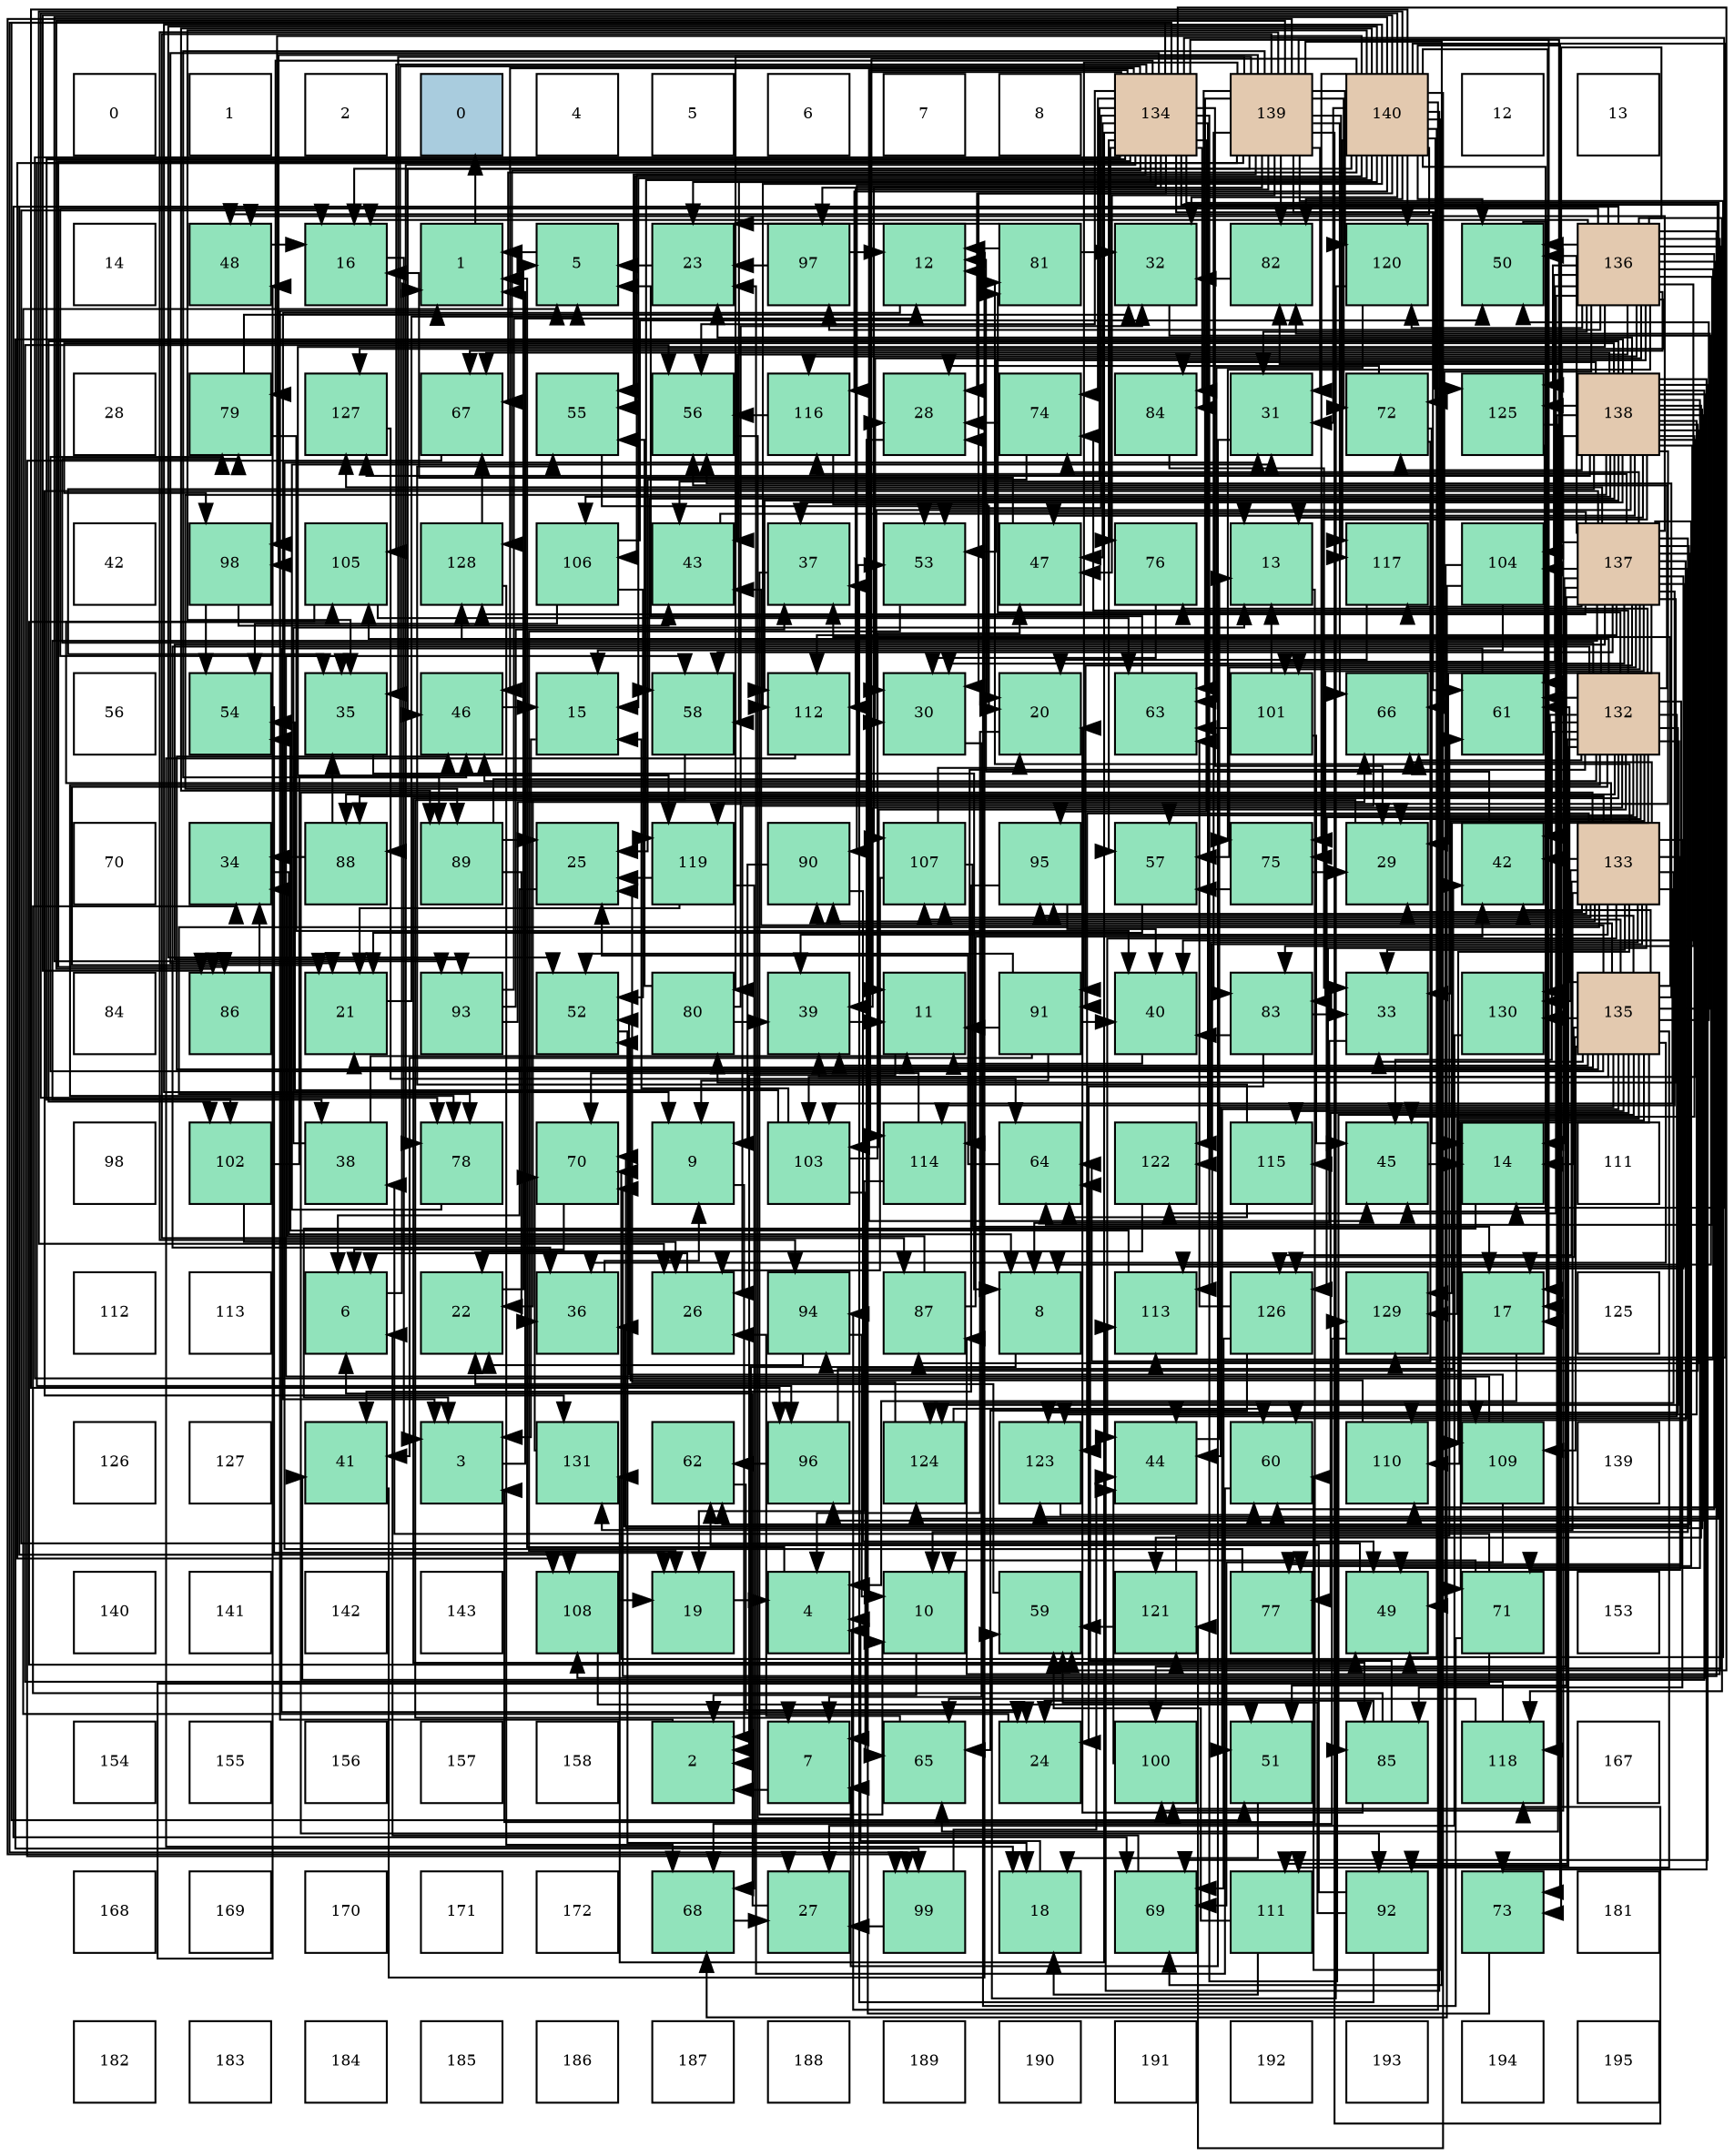 digraph layout{
 rankdir=TB;
 splines=ortho;
 node [style=filled shape=square fixedsize=true width=0.6];
0[label="0", fontsize=8, fillcolor="#ffffff"];
1[label="1", fontsize=8, fillcolor="#ffffff"];
2[label="2", fontsize=8, fillcolor="#ffffff"];
3[label="0", fontsize=8, fillcolor="#a9ccde"];
4[label="4", fontsize=8, fillcolor="#ffffff"];
5[label="5", fontsize=8, fillcolor="#ffffff"];
6[label="6", fontsize=8, fillcolor="#ffffff"];
7[label="7", fontsize=8, fillcolor="#ffffff"];
8[label="8", fontsize=8, fillcolor="#ffffff"];
9[label="134", fontsize=8, fillcolor="#e3c9af"];
10[label="139", fontsize=8, fillcolor="#e3c9af"];
11[label="140", fontsize=8, fillcolor="#e3c9af"];
12[label="12", fontsize=8, fillcolor="#ffffff"];
13[label="13", fontsize=8, fillcolor="#ffffff"];
14[label="14", fontsize=8, fillcolor="#ffffff"];
15[label="48", fontsize=8, fillcolor="#91e3bb"];
16[label="16", fontsize=8, fillcolor="#91e3bb"];
17[label="1", fontsize=8, fillcolor="#91e3bb"];
18[label="5", fontsize=8, fillcolor="#91e3bb"];
19[label="23", fontsize=8, fillcolor="#91e3bb"];
20[label="97", fontsize=8, fillcolor="#91e3bb"];
21[label="12", fontsize=8, fillcolor="#91e3bb"];
22[label="81", fontsize=8, fillcolor="#91e3bb"];
23[label="32", fontsize=8, fillcolor="#91e3bb"];
24[label="82", fontsize=8, fillcolor="#91e3bb"];
25[label="120", fontsize=8, fillcolor="#91e3bb"];
26[label="50", fontsize=8, fillcolor="#91e3bb"];
27[label="136", fontsize=8, fillcolor="#e3c9af"];
28[label="28", fontsize=8, fillcolor="#ffffff"];
29[label="79", fontsize=8, fillcolor="#91e3bb"];
30[label="127", fontsize=8, fillcolor="#91e3bb"];
31[label="67", fontsize=8, fillcolor="#91e3bb"];
32[label="55", fontsize=8, fillcolor="#91e3bb"];
33[label="56", fontsize=8, fillcolor="#91e3bb"];
34[label="116", fontsize=8, fillcolor="#91e3bb"];
35[label="28", fontsize=8, fillcolor="#91e3bb"];
36[label="74", fontsize=8, fillcolor="#91e3bb"];
37[label="84", fontsize=8, fillcolor="#91e3bb"];
38[label="31", fontsize=8, fillcolor="#91e3bb"];
39[label="72", fontsize=8, fillcolor="#91e3bb"];
40[label="125", fontsize=8, fillcolor="#91e3bb"];
41[label="138", fontsize=8, fillcolor="#e3c9af"];
42[label="42", fontsize=8, fillcolor="#ffffff"];
43[label="98", fontsize=8, fillcolor="#91e3bb"];
44[label="105", fontsize=8, fillcolor="#91e3bb"];
45[label="128", fontsize=8, fillcolor="#91e3bb"];
46[label="106", fontsize=8, fillcolor="#91e3bb"];
47[label="43", fontsize=8, fillcolor="#91e3bb"];
48[label="37", fontsize=8, fillcolor="#91e3bb"];
49[label="53", fontsize=8, fillcolor="#91e3bb"];
50[label="47", fontsize=8, fillcolor="#91e3bb"];
51[label="76", fontsize=8, fillcolor="#91e3bb"];
52[label="13", fontsize=8, fillcolor="#91e3bb"];
53[label="117", fontsize=8, fillcolor="#91e3bb"];
54[label="104", fontsize=8, fillcolor="#91e3bb"];
55[label="137", fontsize=8, fillcolor="#e3c9af"];
56[label="56", fontsize=8, fillcolor="#ffffff"];
57[label="54", fontsize=8, fillcolor="#91e3bb"];
58[label="35", fontsize=8, fillcolor="#91e3bb"];
59[label="46", fontsize=8, fillcolor="#91e3bb"];
60[label="15", fontsize=8, fillcolor="#91e3bb"];
61[label="58", fontsize=8, fillcolor="#91e3bb"];
62[label="112", fontsize=8, fillcolor="#91e3bb"];
63[label="30", fontsize=8, fillcolor="#91e3bb"];
64[label="20", fontsize=8, fillcolor="#91e3bb"];
65[label="63", fontsize=8, fillcolor="#91e3bb"];
66[label="101", fontsize=8, fillcolor="#91e3bb"];
67[label="66", fontsize=8, fillcolor="#91e3bb"];
68[label="61", fontsize=8, fillcolor="#91e3bb"];
69[label="132", fontsize=8, fillcolor="#e3c9af"];
70[label="70", fontsize=8, fillcolor="#ffffff"];
71[label="34", fontsize=8, fillcolor="#91e3bb"];
72[label="88", fontsize=8, fillcolor="#91e3bb"];
73[label="89", fontsize=8, fillcolor="#91e3bb"];
74[label="25", fontsize=8, fillcolor="#91e3bb"];
75[label="119", fontsize=8, fillcolor="#91e3bb"];
76[label="90", fontsize=8, fillcolor="#91e3bb"];
77[label="107", fontsize=8, fillcolor="#91e3bb"];
78[label="95", fontsize=8, fillcolor="#91e3bb"];
79[label="57", fontsize=8, fillcolor="#91e3bb"];
80[label="75", fontsize=8, fillcolor="#91e3bb"];
81[label="29", fontsize=8, fillcolor="#91e3bb"];
82[label="42", fontsize=8, fillcolor="#91e3bb"];
83[label="133", fontsize=8, fillcolor="#e3c9af"];
84[label="84", fontsize=8, fillcolor="#ffffff"];
85[label="86", fontsize=8, fillcolor="#91e3bb"];
86[label="21", fontsize=8, fillcolor="#91e3bb"];
87[label="93", fontsize=8, fillcolor="#91e3bb"];
88[label="52", fontsize=8, fillcolor="#91e3bb"];
89[label="80", fontsize=8, fillcolor="#91e3bb"];
90[label="39", fontsize=8, fillcolor="#91e3bb"];
91[label="11", fontsize=8, fillcolor="#91e3bb"];
92[label="91", fontsize=8, fillcolor="#91e3bb"];
93[label="40", fontsize=8, fillcolor="#91e3bb"];
94[label="83", fontsize=8, fillcolor="#91e3bb"];
95[label="33", fontsize=8, fillcolor="#91e3bb"];
96[label="130", fontsize=8, fillcolor="#91e3bb"];
97[label="135", fontsize=8, fillcolor="#e3c9af"];
98[label="98", fontsize=8, fillcolor="#ffffff"];
99[label="102", fontsize=8, fillcolor="#91e3bb"];
100[label="38", fontsize=8, fillcolor="#91e3bb"];
101[label="78", fontsize=8, fillcolor="#91e3bb"];
102[label="70", fontsize=8, fillcolor="#91e3bb"];
103[label="9", fontsize=8, fillcolor="#91e3bb"];
104[label="103", fontsize=8, fillcolor="#91e3bb"];
105[label="114", fontsize=8, fillcolor="#91e3bb"];
106[label="64", fontsize=8, fillcolor="#91e3bb"];
107[label="122", fontsize=8, fillcolor="#91e3bb"];
108[label="115", fontsize=8, fillcolor="#91e3bb"];
109[label="45", fontsize=8, fillcolor="#91e3bb"];
110[label="14", fontsize=8, fillcolor="#91e3bb"];
111[label="111", fontsize=8, fillcolor="#ffffff"];
112[label="112", fontsize=8, fillcolor="#ffffff"];
113[label="113", fontsize=8, fillcolor="#ffffff"];
114[label="6", fontsize=8, fillcolor="#91e3bb"];
115[label="22", fontsize=8, fillcolor="#91e3bb"];
116[label="36", fontsize=8, fillcolor="#91e3bb"];
117[label="26", fontsize=8, fillcolor="#91e3bb"];
118[label="94", fontsize=8, fillcolor="#91e3bb"];
119[label="87", fontsize=8, fillcolor="#91e3bb"];
120[label="8", fontsize=8, fillcolor="#91e3bb"];
121[label="113", fontsize=8, fillcolor="#91e3bb"];
122[label="126", fontsize=8, fillcolor="#91e3bb"];
123[label="129", fontsize=8, fillcolor="#91e3bb"];
124[label="17", fontsize=8, fillcolor="#91e3bb"];
125[label="125", fontsize=8, fillcolor="#ffffff"];
126[label="126", fontsize=8, fillcolor="#ffffff"];
127[label="127", fontsize=8, fillcolor="#ffffff"];
128[label="41", fontsize=8, fillcolor="#91e3bb"];
129[label="3", fontsize=8, fillcolor="#91e3bb"];
130[label="131", fontsize=8, fillcolor="#91e3bb"];
131[label="62", fontsize=8, fillcolor="#91e3bb"];
132[label="96", fontsize=8, fillcolor="#91e3bb"];
133[label="124", fontsize=8, fillcolor="#91e3bb"];
134[label="123", fontsize=8, fillcolor="#91e3bb"];
135[label="44", fontsize=8, fillcolor="#91e3bb"];
136[label="60", fontsize=8, fillcolor="#91e3bb"];
137[label="110", fontsize=8, fillcolor="#91e3bb"];
138[label="109", fontsize=8, fillcolor="#91e3bb"];
139[label="139", fontsize=8, fillcolor="#ffffff"];
140[label="140", fontsize=8, fillcolor="#ffffff"];
141[label="141", fontsize=8, fillcolor="#ffffff"];
142[label="142", fontsize=8, fillcolor="#ffffff"];
143[label="143", fontsize=8, fillcolor="#ffffff"];
144[label="108", fontsize=8, fillcolor="#91e3bb"];
145[label="19", fontsize=8, fillcolor="#91e3bb"];
146[label="4", fontsize=8, fillcolor="#91e3bb"];
147[label="10", fontsize=8, fillcolor="#91e3bb"];
148[label="59", fontsize=8, fillcolor="#91e3bb"];
149[label="121", fontsize=8, fillcolor="#91e3bb"];
150[label="77", fontsize=8, fillcolor="#91e3bb"];
151[label="49", fontsize=8, fillcolor="#91e3bb"];
152[label="71", fontsize=8, fillcolor="#91e3bb"];
153[label="153", fontsize=8, fillcolor="#ffffff"];
154[label="154", fontsize=8, fillcolor="#ffffff"];
155[label="155", fontsize=8, fillcolor="#ffffff"];
156[label="156", fontsize=8, fillcolor="#ffffff"];
157[label="157", fontsize=8, fillcolor="#ffffff"];
158[label="158", fontsize=8, fillcolor="#ffffff"];
159[label="2", fontsize=8, fillcolor="#91e3bb"];
160[label="7", fontsize=8, fillcolor="#91e3bb"];
161[label="65", fontsize=8, fillcolor="#91e3bb"];
162[label="24", fontsize=8, fillcolor="#91e3bb"];
163[label="100", fontsize=8, fillcolor="#91e3bb"];
164[label="51", fontsize=8, fillcolor="#91e3bb"];
165[label="85", fontsize=8, fillcolor="#91e3bb"];
166[label="118", fontsize=8, fillcolor="#91e3bb"];
167[label="167", fontsize=8, fillcolor="#ffffff"];
168[label="168", fontsize=8, fillcolor="#ffffff"];
169[label="169", fontsize=8, fillcolor="#ffffff"];
170[label="170", fontsize=8, fillcolor="#ffffff"];
171[label="171", fontsize=8, fillcolor="#ffffff"];
172[label="172", fontsize=8, fillcolor="#ffffff"];
173[label="68", fontsize=8, fillcolor="#91e3bb"];
174[label="27", fontsize=8, fillcolor="#91e3bb"];
175[label="99", fontsize=8, fillcolor="#91e3bb"];
176[label="18", fontsize=8, fillcolor="#91e3bb"];
177[label="69", fontsize=8, fillcolor="#91e3bb"];
178[label="111", fontsize=8, fillcolor="#91e3bb"];
179[label="92", fontsize=8, fillcolor="#91e3bb"];
180[label="73", fontsize=8, fillcolor="#91e3bb"];
181[label="181", fontsize=8, fillcolor="#ffffff"];
182[label="182", fontsize=8, fillcolor="#ffffff"];
183[label="183", fontsize=8, fillcolor="#ffffff"];
184[label="184", fontsize=8, fillcolor="#ffffff"];
185[label="185", fontsize=8, fillcolor="#ffffff"];
186[label="186", fontsize=8, fillcolor="#ffffff"];
187[label="187", fontsize=8, fillcolor="#ffffff"];
188[label="188", fontsize=8, fillcolor="#ffffff"];
189[label="189", fontsize=8, fillcolor="#ffffff"];
190[label="190", fontsize=8, fillcolor="#ffffff"];
191[label="191", fontsize=8, fillcolor="#ffffff"];
192[label="192", fontsize=8, fillcolor="#ffffff"];
193[label="193", fontsize=8, fillcolor="#ffffff"];
194[label="194", fontsize=8, fillcolor="#ffffff"];
195[label="195", fontsize=8, fillcolor="#ffffff"];
edge [constraint=false, style=vis];17 -> 3;
159 -> 17;
129 -> 17;
146 -> 17;
18 -> 17;
114 -> 17;
160 -> 159;
120 -> 159;
103 -> 159;
147 -> 159;
91 -> 159;
21 -> 129;
52 -> 129;
110 -> 129;
60 -> 129;
16 -> 129;
124 -> 146;
176 -> 146;
145 -> 146;
64 -> 146;
86 -> 18;
115 -> 18;
19 -> 18;
162 -> 18;
74 -> 114;
117 -> 114;
174 -> 114;
35 -> 160;
81 -> 160;
63 -> 160;
38 -> 160;
23 -> 120;
95 -> 120;
71 -> 120;
58 -> 120;
116 -> 103;
48 -> 147;
100 -> 91;
100 -> 52;
90 -> 91;
93 -> 91;
128 -> 21;
82 -> 21;
47 -> 52;
135 -> 52;
109 -> 110;
59 -> 60;
50 -> 16;
15 -> 16;
151 -> 16;
26 -> 124;
164 -> 176;
88 -> 176;
49 -> 145;
57 -> 145;
32 -> 64;
33 -> 146;
79 -> 86;
61 -> 115;
148 -> 115;
136 -> 19;
68 -> 162;
131 -> 162;
65 -> 18;
106 -> 74;
161 -> 117;
67 -> 117;
31 -> 174;
173 -> 174;
177 -> 114;
102 -> 114;
152 -> 147;
152 -> 35;
152 -> 100;
152 -> 15;
39 -> 110;
39 -> 35;
39 -> 106;
180 -> 35;
36 -> 74;
36 -> 35;
80 -> 81;
80 -> 79;
51 -> 63;
150 -> 38;
101 -> 38;
29 -> 23;
29 -> 93;
89 -> 23;
89 -> 90;
89 -> 32;
22 -> 21;
22 -> 19;
22 -> 23;
24 -> 23;
94 -> 162;
94 -> 95;
94 -> 93;
37 -> 95;
165 -> 64;
165 -> 162;
165 -> 71;
165 -> 106;
85 -> 71;
119 -> 71;
119 -> 82;
72 -> 71;
72 -> 58;
73 -> 74;
73 -> 116;
73 -> 49;
76 -> 103;
76 -> 151;
92 -> 103;
92 -> 91;
92 -> 93;
92 -> 128;
92 -> 88;
179 -> 48;
179 -> 148;
179 -> 131;
87 -> 21;
87 -> 48;
87 -> 67;
118 -> 147;
118 -> 115;
78 -> 93;
78 -> 128;
132 -> 82;
132 -> 131;
20 -> 21;
20 -> 19;
43 -> 47;
43 -> 57;
175 -> 174;
175 -> 135;
163 -> 135;
66 -> 52;
66 -> 109;
66 -> 65;
99 -> 117;
99 -> 59;
104 -> 60;
104 -> 50;
104 -> 57;
104 -> 161;
54 -> 60;
54 -> 151;
54 -> 173;
44 -> 151;
44 -> 65;
46 -> 26;
46 -> 88;
46 -> 57;
77 -> 124;
77 -> 64;
77 -> 117;
144 -> 145;
144 -> 164;
138 -> 88;
138 -> 61;
138 -> 177;
137 -> 88;
178 -> 176;
178 -> 148;
62 -> 176;
121 -> 57;
105 -> 145;
105 -> 102;
108 -> 32;
108 -> 106;
34 -> 64;
34 -> 33;
53 -> 64;
166 -> 33;
166 -> 161;
75 -> 86;
75 -> 74;
75 -> 173;
25 -> 148;
25 -> 65;
149 -> 148;
149 -> 68;
107 -> 115;
134 -> 136;
133 -> 74;
133 -> 136;
40 -> 68;
40 -> 161;
122 -> 65;
122 -> 161;
122 -> 177;
30 -> 106;
45 -> 31;
45 -> 173;
123 -> 173;
96 -> 174;
130 -> 102;
69 -> 86;
69 -> 81;
69 -> 95;
69 -> 116;
69 -> 90;
69 -> 82;
69 -> 135;
69 -> 109;
69 -> 59;
69 -> 33;
69 -> 79;
69 -> 68;
69 -> 67;
69 -> 36;
69 -> 51;
69 -> 150;
69 -> 101;
69 -> 29;
69 -> 22;
69 -> 165;
69 -> 72;
69 -> 179;
69 -> 104;
69 -> 44;
69 -> 178;
69 -> 105;
69 -> 134;
69 -> 133;
69 -> 122;
69 -> 45;
69 -> 123;
69 -> 96;
83 -> 81;
83 -> 95;
83 -> 90;
83 -> 82;
83 -> 135;
83 -> 67;
83 -> 152;
83 -> 101;
83 -> 22;
83 -> 165;
83 -> 72;
83 -> 76;
83 -> 179;
83 -> 78;
83 -> 104;
83 -> 44;
83 -> 77;
83 -> 138;
83 -> 121;
83 -> 108;
83 -> 107;
83 -> 134;
83 -> 133;
83 -> 122;
83 -> 96;
83 -> 130;
9 -> 110;
9 -> 86;
9 -> 19;
9 -> 35;
9 -> 81;
9 -> 100;
9 -> 47;
9 -> 109;
9 -> 59;
9 -> 50;
9 -> 164;
9 -> 49;
9 -> 32;
9 -> 33;
9 -> 79;
9 -> 148;
9 -> 68;
9 -> 36;
9 -> 51;
9 -> 101;
9 -> 29;
9 -> 37;
9 -> 85;
9 -> 72;
9 -> 76;
9 -> 78;
9 -> 175;
9 -> 163;
9 -> 44;
9 -> 77;
9 -> 138;
9 -> 105;
9 -> 107;
9 -> 134;
9 -> 133;
9 -> 45;
9 -> 123;
9 -> 130;
97 -> 110;
97 -> 86;
97 -> 95;
97 -> 116;
97 -> 48;
97 -> 90;
97 -> 82;
97 -> 47;
97 -> 135;
97 -> 59;
97 -> 26;
97 -> 164;
97 -> 33;
97 -> 68;
97 -> 152;
97 -> 150;
97 -> 29;
97 -> 24;
97 -> 165;
97 -> 76;
97 -> 78;
97 -> 104;
97 -> 77;
97 -> 138;
97 -> 137;
97 -> 178;
97 -> 108;
97 -> 122;
97 -> 123;
97 -> 96;
27 -> 16;
27 -> 63;
27 -> 38;
27 -> 58;
27 -> 47;
27 -> 26;
27 -> 49;
27 -> 136;
27 -> 106;
27 -> 67;
27 -> 31;
27 -> 177;
27 -> 102;
27 -> 180;
27 -> 80;
27 -> 94;
27 -> 119;
27 -> 20;
27 -> 66;
27 -> 54;
27 -> 144;
27 -> 137;
27 -> 121;
27 -> 34;
27 -> 166;
27 -> 75;
27 -> 25;
27 -> 149;
27 -> 107;
27 -> 40;
27 -> 30;
55 -> 147;
55 -> 110;
55 -> 124;
55 -> 81;
55 -> 63;
55 -> 116;
55 -> 15;
55 -> 26;
55 -> 164;
55 -> 49;
55 -> 79;
55 -> 61;
55 -> 136;
55 -> 131;
55 -> 36;
55 -> 150;
55 -> 89;
55 -> 24;
55 -> 94;
55 -> 92;
55 -> 87;
55 -> 163;
55 -> 66;
55 -> 99;
55 -> 54;
55 -> 137;
55 -> 62;
55 -> 121;
55 -> 105;
55 -> 34;
55 -> 53;
55 -> 30;
55 -> 45;
55 -> 130;
41 -> 52;
41 -> 19;
41 -> 63;
41 -> 58;
41 -> 48;
41 -> 90;
41 -> 93;
41 -> 128;
41 -> 109;
41 -> 50;
41 -> 151;
41 -> 61;
41 -> 31;
41 -> 177;
41 -> 102;
41 -> 39;
41 -> 180;
41 -> 80;
41 -> 37;
41 -> 119;
41 -> 73;
41 -> 118;
41 -> 132;
41 -> 43;
41 -> 175;
41 -> 163;
41 -> 99;
41 -> 46;
41 -> 144;
41 -> 62;
41 -> 166;
41 -> 75;
41 -> 149;
41 -> 134;
41 -> 40;
41 -> 30;
10 -> 16;
10 -> 124;
10 -> 38;
10 -> 58;
10 -> 50;
10 -> 151;
10 -> 65;
10 -> 67;
10 -> 177;
10 -> 39;
10 -> 89;
10 -> 24;
10 -> 94;
10 -> 37;
10 -> 85;
10 -> 119;
10 -> 73;
10 -> 92;
10 -> 118;
10 -> 132;
10 -> 20;
10 -> 43;
10 -> 175;
10 -> 46;
10 -> 144;
10 -> 62;
10 -> 53;
10 -> 166;
10 -> 25;
10 -> 40;
11 -> 103;
11 -> 91;
11 -> 60;
11 -> 124;
11 -> 117;
11 -> 63;
11 -> 38;
11 -> 23;
11 -> 58;
11 -> 109;
11 -> 59;
11 -> 15;
11 -> 26;
11 -> 88;
11 -> 32;
11 -> 61;
11 -> 136;
11 -> 31;
11 -> 102;
11 -> 39;
11 -> 180;
11 -> 80;
11 -> 101;
11 -> 24;
11 -> 85;
11 -> 73;
11 -> 87;
11 -> 118;
11 -> 132;
11 -> 43;
11 -> 62;
11 -> 121;
11 -> 34;
11 -> 53;
11 -> 75;
11 -> 25;
11 -> 149;
11 -> 123;
edge [constraint=true, style=invis];
0 -> 14 -> 28 -> 42 -> 56 -> 70 -> 84 -> 98 -> 112 -> 126 -> 140 -> 154 -> 168 -> 182;
1 -> 15 -> 29 -> 43 -> 57 -> 71 -> 85 -> 99 -> 113 -> 127 -> 141 -> 155 -> 169 -> 183;
2 -> 16 -> 30 -> 44 -> 58 -> 72 -> 86 -> 100 -> 114 -> 128 -> 142 -> 156 -> 170 -> 184;
3 -> 17 -> 31 -> 45 -> 59 -> 73 -> 87 -> 101 -> 115 -> 129 -> 143 -> 157 -> 171 -> 185;
4 -> 18 -> 32 -> 46 -> 60 -> 74 -> 88 -> 102 -> 116 -> 130 -> 144 -> 158 -> 172 -> 186;
5 -> 19 -> 33 -> 47 -> 61 -> 75 -> 89 -> 103 -> 117 -> 131 -> 145 -> 159 -> 173 -> 187;
6 -> 20 -> 34 -> 48 -> 62 -> 76 -> 90 -> 104 -> 118 -> 132 -> 146 -> 160 -> 174 -> 188;
7 -> 21 -> 35 -> 49 -> 63 -> 77 -> 91 -> 105 -> 119 -> 133 -> 147 -> 161 -> 175 -> 189;
8 -> 22 -> 36 -> 50 -> 64 -> 78 -> 92 -> 106 -> 120 -> 134 -> 148 -> 162 -> 176 -> 190;
9 -> 23 -> 37 -> 51 -> 65 -> 79 -> 93 -> 107 -> 121 -> 135 -> 149 -> 163 -> 177 -> 191;
10 -> 24 -> 38 -> 52 -> 66 -> 80 -> 94 -> 108 -> 122 -> 136 -> 150 -> 164 -> 178 -> 192;
11 -> 25 -> 39 -> 53 -> 67 -> 81 -> 95 -> 109 -> 123 -> 137 -> 151 -> 165 -> 179 -> 193;
12 -> 26 -> 40 -> 54 -> 68 -> 82 -> 96 -> 110 -> 124 -> 138 -> 152 -> 166 -> 180 -> 194;
13 -> 27 -> 41 -> 55 -> 69 -> 83 -> 97 -> 111 -> 125 -> 139 -> 153 -> 167 -> 181 -> 195;
rank = same {0 -> 1 -> 2 -> 3 -> 4 -> 5 -> 6 -> 7 -> 8 -> 9 -> 10 -> 11 -> 12 -> 13};
rank = same {14 -> 15 -> 16 -> 17 -> 18 -> 19 -> 20 -> 21 -> 22 -> 23 -> 24 -> 25 -> 26 -> 27};
rank = same {28 -> 29 -> 30 -> 31 -> 32 -> 33 -> 34 -> 35 -> 36 -> 37 -> 38 -> 39 -> 40 -> 41};
rank = same {42 -> 43 -> 44 -> 45 -> 46 -> 47 -> 48 -> 49 -> 50 -> 51 -> 52 -> 53 -> 54 -> 55};
rank = same {56 -> 57 -> 58 -> 59 -> 60 -> 61 -> 62 -> 63 -> 64 -> 65 -> 66 -> 67 -> 68 -> 69};
rank = same {70 -> 71 -> 72 -> 73 -> 74 -> 75 -> 76 -> 77 -> 78 -> 79 -> 80 -> 81 -> 82 -> 83};
rank = same {84 -> 85 -> 86 -> 87 -> 88 -> 89 -> 90 -> 91 -> 92 -> 93 -> 94 -> 95 -> 96 -> 97};
rank = same {98 -> 99 -> 100 -> 101 -> 102 -> 103 -> 104 -> 105 -> 106 -> 107 -> 108 -> 109 -> 110 -> 111};
rank = same {112 -> 113 -> 114 -> 115 -> 116 -> 117 -> 118 -> 119 -> 120 -> 121 -> 122 -> 123 -> 124 -> 125};
rank = same {126 -> 127 -> 128 -> 129 -> 130 -> 131 -> 132 -> 133 -> 134 -> 135 -> 136 -> 137 -> 138 -> 139};
rank = same {140 -> 141 -> 142 -> 143 -> 144 -> 145 -> 146 -> 147 -> 148 -> 149 -> 150 -> 151 -> 152 -> 153};
rank = same {154 -> 155 -> 156 -> 157 -> 158 -> 159 -> 160 -> 161 -> 162 -> 163 -> 164 -> 165 -> 166 -> 167};
rank = same {168 -> 169 -> 170 -> 171 -> 172 -> 173 -> 174 -> 175 -> 176 -> 177 -> 178 -> 179 -> 180 -> 181};
rank = same {182 -> 183 -> 184 -> 185 -> 186 -> 187 -> 188 -> 189 -> 190 -> 191 -> 192 -> 193 -> 194 -> 195};
}